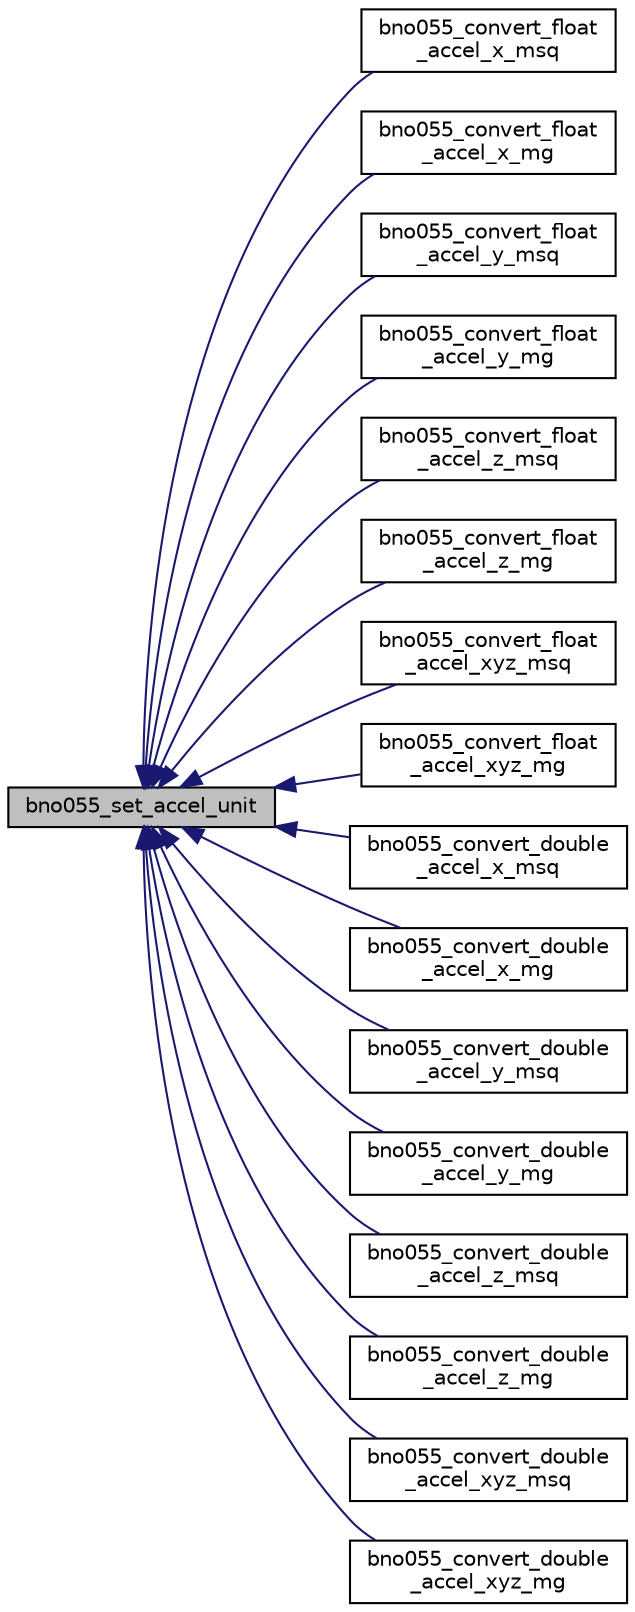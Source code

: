 digraph "bno055_set_accel_unit"
{
  edge [fontname="Helvetica",fontsize="10",labelfontname="Helvetica",labelfontsize="10"];
  node [fontname="Helvetica",fontsize="10",shape=record];
  rankdir="LR";
  Node1 [label="bno055_set_accel_unit",height=0.2,width=0.4,color="black", fillcolor="grey75", style="filled", fontcolor="black"];
  Node1 -> Node2 [dir="back",color="midnightblue",fontsize="10",style="solid",fontname="Helvetica"];
  Node2 [label="bno055_convert_float\l_accel_x_msq",height=0.2,width=0.4,color="black", fillcolor="white", style="filled",URL="$bno055_8h.html#ae204332a095a40701e60dc00eb22cff7",tooltip="This API is used to convert the accel x raw data to meterpersecseq output as float. "];
  Node1 -> Node3 [dir="back",color="midnightblue",fontsize="10",style="solid",fontname="Helvetica"];
  Node3 [label="bno055_convert_float\l_accel_x_mg",height=0.2,width=0.4,color="black", fillcolor="white", style="filled",URL="$bno055_8h.html#a475f40b3ad06ff9ca1de536a74d16ee8",tooltip="This API is used to convert the accel y raw data to millig output as float. "];
  Node1 -> Node4 [dir="back",color="midnightblue",fontsize="10",style="solid",fontname="Helvetica"];
  Node4 [label="bno055_convert_float\l_accel_y_msq",height=0.2,width=0.4,color="black", fillcolor="white", style="filled",URL="$bno055_8h.html#a1cb2e36900fb3db42306dd5c978c54e2",tooltip="This API is used to convert the accel x raw data to meterpersecseq output as float. "];
  Node1 -> Node5 [dir="back",color="midnightblue",fontsize="10",style="solid",fontname="Helvetica"];
  Node5 [label="bno055_convert_float\l_accel_y_mg",height=0.2,width=0.4,color="black", fillcolor="white", style="filled",URL="$bno055_8h.html#ac92040a19bb078d2ba86631e1f5bdb66",tooltip="This API is used to convert the accel y raw data to millig output as float. "];
  Node1 -> Node6 [dir="back",color="midnightblue",fontsize="10",style="solid",fontname="Helvetica"];
  Node6 [label="bno055_convert_float\l_accel_z_msq",height=0.2,width=0.4,color="black", fillcolor="white", style="filled",URL="$bno055_8h.html#a7303e3071d18ca01a8911d4b4ba24de3",tooltip="This API is used to convert the accel z raw data to meterpersecseq output as float. "];
  Node1 -> Node7 [dir="back",color="midnightblue",fontsize="10",style="solid",fontname="Helvetica"];
  Node7 [label="bno055_convert_float\l_accel_z_mg",height=0.2,width=0.4,color="black", fillcolor="white", style="filled",URL="$bno055_8h.html#a3e07565be88bc29a80110dd16666fcb6",tooltip="This API is used to convert the accel z raw data to millig output as float. "];
  Node1 -> Node8 [dir="back",color="midnightblue",fontsize="10",style="solid",fontname="Helvetica"];
  Node8 [label="bno055_convert_float\l_accel_xyz_msq",height=0.2,width=0.4,color="black", fillcolor="white", style="filled",URL="$bno055_8h.html#ab25502d3943a003b5494ba37c670d4c8",tooltip="This API is used to convert the accel xyz raw data to meterpersecseq output as float. "];
  Node1 -> Node9 [dir="back",color="midnightblue",fontsize="10",style="solid",fontname="Helvetica"];
  Node9 [label="bno055_convert_float\l_accel_xyz_mg",height=0.2,width=0.4,color="black", fillcolor="white", style="filled",URL="$bno055_8h.html#a9d95819b056d6c020464b02ecebc7c86",tooltip="This API is used to convert the accel xyz raw data to millig output as float. "];
  Node1 -> Node10 [dir="back",color="midnightblue",fontsize="10",style="solid",fontname="Helvetica"];
  Node10 [label="bno055_convert_double\l_accel_x_msq",height=0.2,width=0.4,color="black", fillcolor="white", style="filled",URL="$bno055_8h.html#af4d5fa3e2a1281656e083eef52b31a89",tooltip="This API is used to convert the accel x raw data to meterpersecseq output as double. "];
  Node1 -> Node11 [dir="back",color="midnightblue",fontsize="10",style="solid",fontname="Helvetica"];
  Node11 [label="bno055_convert_double\l_accel_x_mg",height=0.2,width=0.4,color="black", fillcolor="white", style="filled",URL="$bno055_8h.html#a629067020fea5063bceb6b36f29db864",tooltip="This API is used to convert the accel x raw data to millig output as double. "];
  Node1 -> Node12 [dir="back",color="midnightblue",fontsize="10",style="solid",fontname="Helvetica"];
  Node12 [label="bno055_convert_double\l_accel_y_msq",height=0.2,width=0.4,color="black", fillcolor="white", style="filled",URL="$bno055_8h.html#aa569820dca744c005fbf405b030f4a4a",tooltip="This API is used to convert the accel y raw data to meterpersecseq output as double. "];
  Node1 -> Node13 [dir="back",color="midnightblue",fontsize="10",style="solid",fontname="Helvetica"];
  Node13 [label="bno055_convert_double\l_accel_y_mg",height=0.2,width=0.4,color="black", fillcolor="white", style="filled",URL="$bno055_8h.html#a5db7da80c1289862bf3c1adb03193c17",tooltip="This API is used to convert the accel y raw data to millig output as double. "];
  Node1 -> Node14 [dir="back",color="midnightblue",fontsize="10",style="solid",fontname="Helvetica"];
  Node14 [label="bno055_convert_double\l_accel_z_msq",height=0.2,width=0.4,color="black", fillcolor="white", style="filled",URL="$bno055_8h.html#a2af1fe6eefe2e1af056c2b33e6460515",tooltip="This API is used to convert the accel z raw data to meterpersecseq output as double. "];
  Node1 -> Node15 [dir="back",color="midnightblue",fontsize="10",style="solid",fontname="Helvetica"];
  Node15 [label="bno055_convert_double\l_accel_z_mg",height=0.2,width=0.4,color="black", fillcolor="white", style="filled",URL="$bno055_8h.html#a3a3a75254860a14ec962b2bfea8facf1",tooltip="This API is used to convert the accel z raw data to millig output as double. "];
  Node1 -> Node16 [dir="back",color="midnightblue",fontsize="10",style="solid",fontname="Helvetica"];
  Node16 [label="bno055_convert_double\l_accel_xyz_msq",height=0.2,width=0.4,color="black", fillcolor="white", style="filled",URL="$bno055_8h.html#ab232e07aad181f9f7cbb762f25abf05e",tooltip="This API is used to convert the accel xyz raw data to meterpersecseq output as double. "];
  Node1 -> Node17 [dir="back",color="midnightblue",fontsize="10",style="solid",fontname="Helvetica"];
  Node17 [label="bno055_convert_double\l_accel_xyz_mg",height=0.2,width=0.4,color="black", fillcolor="white", style="filled",URL="$bno055_8h.html#aac6b35a95e27a6a655e1f8686f90702f",tooltip="This API is used to convert the accel xyz raw data to millig output as double. "];
}
